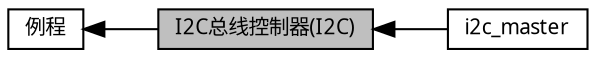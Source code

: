 digraph "I2C总线控制器(I2C)"
{
  edge [fontname="黑体",fontsize="10",labelfontname="黑体",labelfontsize="10"];
  node [fontname="黑体",fontsize="10",shape=record];
  rankdir=LR;
  Node0 [label="I2C总线控制器(I2C)",height=0.2,width=0.4,color="black", fillcolor="grey75", style="filled", fontcolor="black"];
  Node2 [label="i2c_master",height=0.2,width=0.4,color="black", fillcolor="white", style="filled",URL="$group__demo__if__i2c__master.html"];
  Node1 [label="例程",height=0.2,width=0.4,color="black", fillcolor="white", style="filled",URL="$group__mwv__service__demo__device.html",tooltip="提供外设使用例程，例如SPI、I2C，UART "];
  Node1->Node0 [shape=plaintext, dir="back", style="solid"];
  Node0->Node2 [shape=plaintext, dir="back", style="solid"];
}
